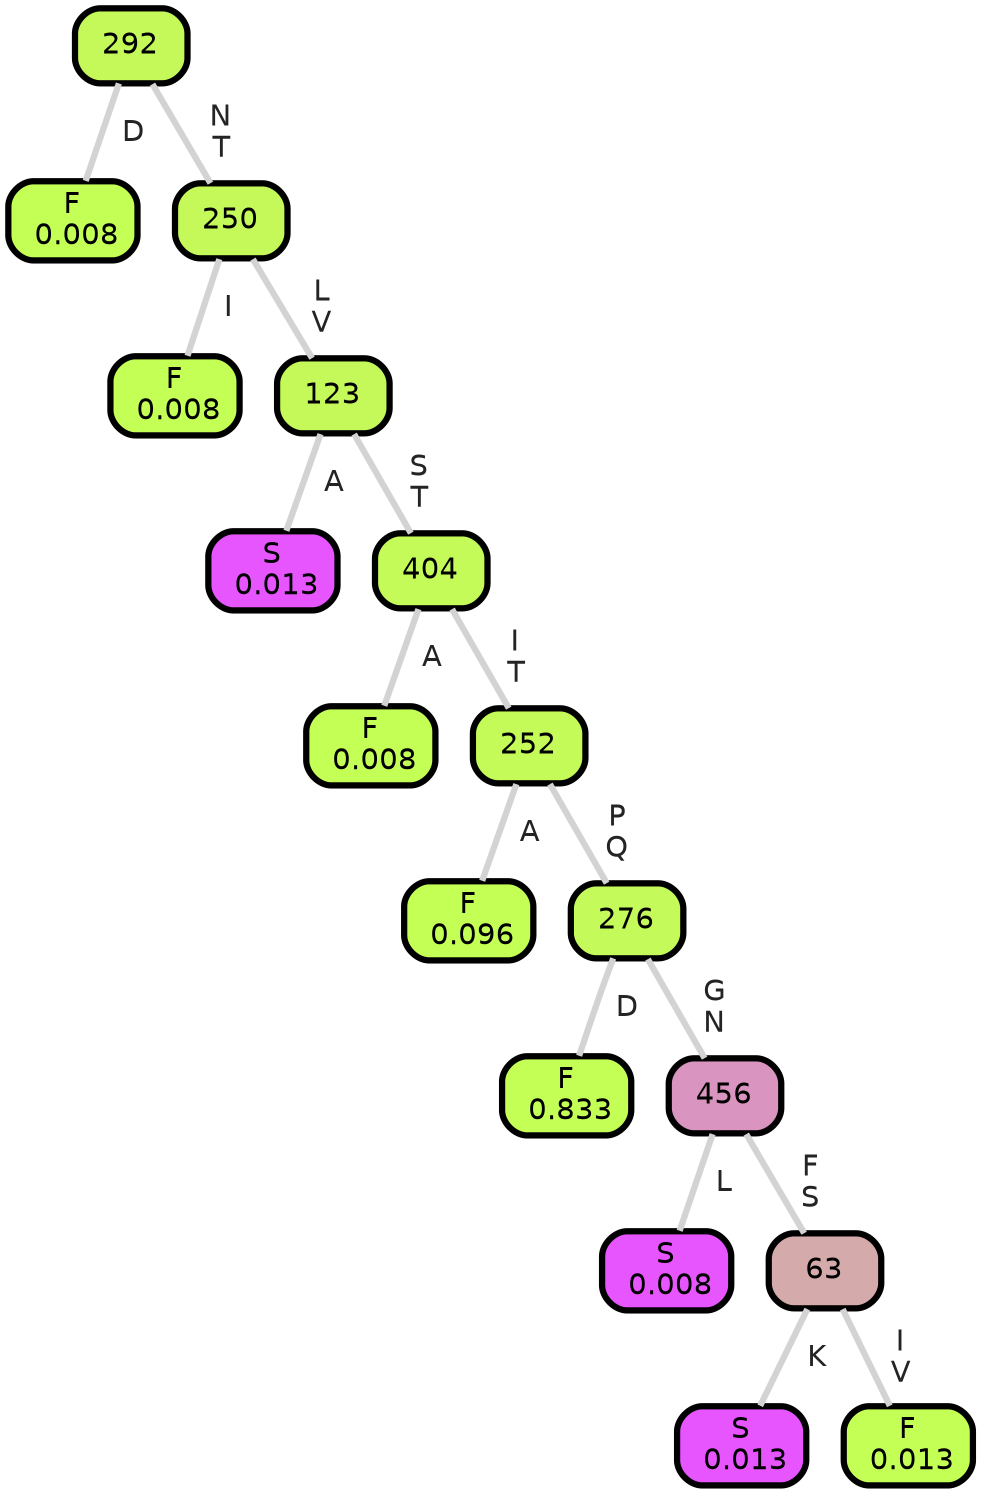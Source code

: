 graph Tree {
node [shape=box, style="filled, rounded",color="black",penwidth="3",fontcolor="black",                 fontname=helvetica] ;
graph [ranksep="0 equally", splines=straight,                 bgcolor=transparent, dpi=200] ;
edge [fontname=helvetica, fontweight=bold,fontcolor=grey14,color=lightgray] ;
0 [label="F
 0.008", fillcolor="#c4ff55"] ;
1 [label="292", fillcolor="#c5f95a"] ;
2 [label="F
 0.008", fillcolor="#c4ff55"] ;
3 [label="250", fillcolor="#c5f95a"] ;
4 [label="S
 0.013", fillcolor="#e755ff"] ;
5 [label="123", fillcolor="#c5f95a"] ;
6 [label="F
 0.008", fillcolor="#c4ff55"] ;
7 [label="404", fillcolor="#c4fb58"] ;
8 [label="F
 0.096", fillcolor="#c4ff55"] ;
9 [label="252", fillcolor="#c4fb58"] ;
10 [label="F
 0.833", fillcolor="#c4ff55"] ;
11 [label="276", fillcolor="#c4fa59"] ;
12 [label="S
 0.008", fillcolor="#e755ff"] ;
13 [label="456", fillcolor="#d994bf"] ;
14 [label="S
 0.013", fillcolor="#e755ff"] ;
15 [label="63", fillcolor="#d5aaaa"] ;
16 [label="F
 0.013", fillcolor="#c4ff55"] ;
1 -- 0 [label=" D",penwidth=3] ;
1 -- 3 [label=" N\n T",penwidth=3] ;
3 -- 2 [label=" I",penwidth=3] ;
3 -- 5 [label=" L\n V",penwidth=3] ;
5 -- 4 [label=" A",penwidth=3] ;
5 -- 7 [label=" S\n T",penwidth=3] ;
7 -- 6 [label=" A",penwidth=3] ;
7 -- 9 [label=" I\n T",penwidth=3] ;
9 -- 8 [label=" A",penwidth=3] ;
9 -- 11 [label=" P\n Q",penwidth=3] ;
11 -- 10 [label=" D",penwidth=3] ;
11 -- 13 [label=" G\n N",penwidth=3] ;
13 -- 12 [label=" L",penwidth=3] ;
13 -- 15 [label=" F\n S",penwidth=3] ;
15 -- 14 [label=" K",penwidth=3] ;
15 -- 16 [label=" I\n V",penwidth=3] ;
{rank = same;}}
